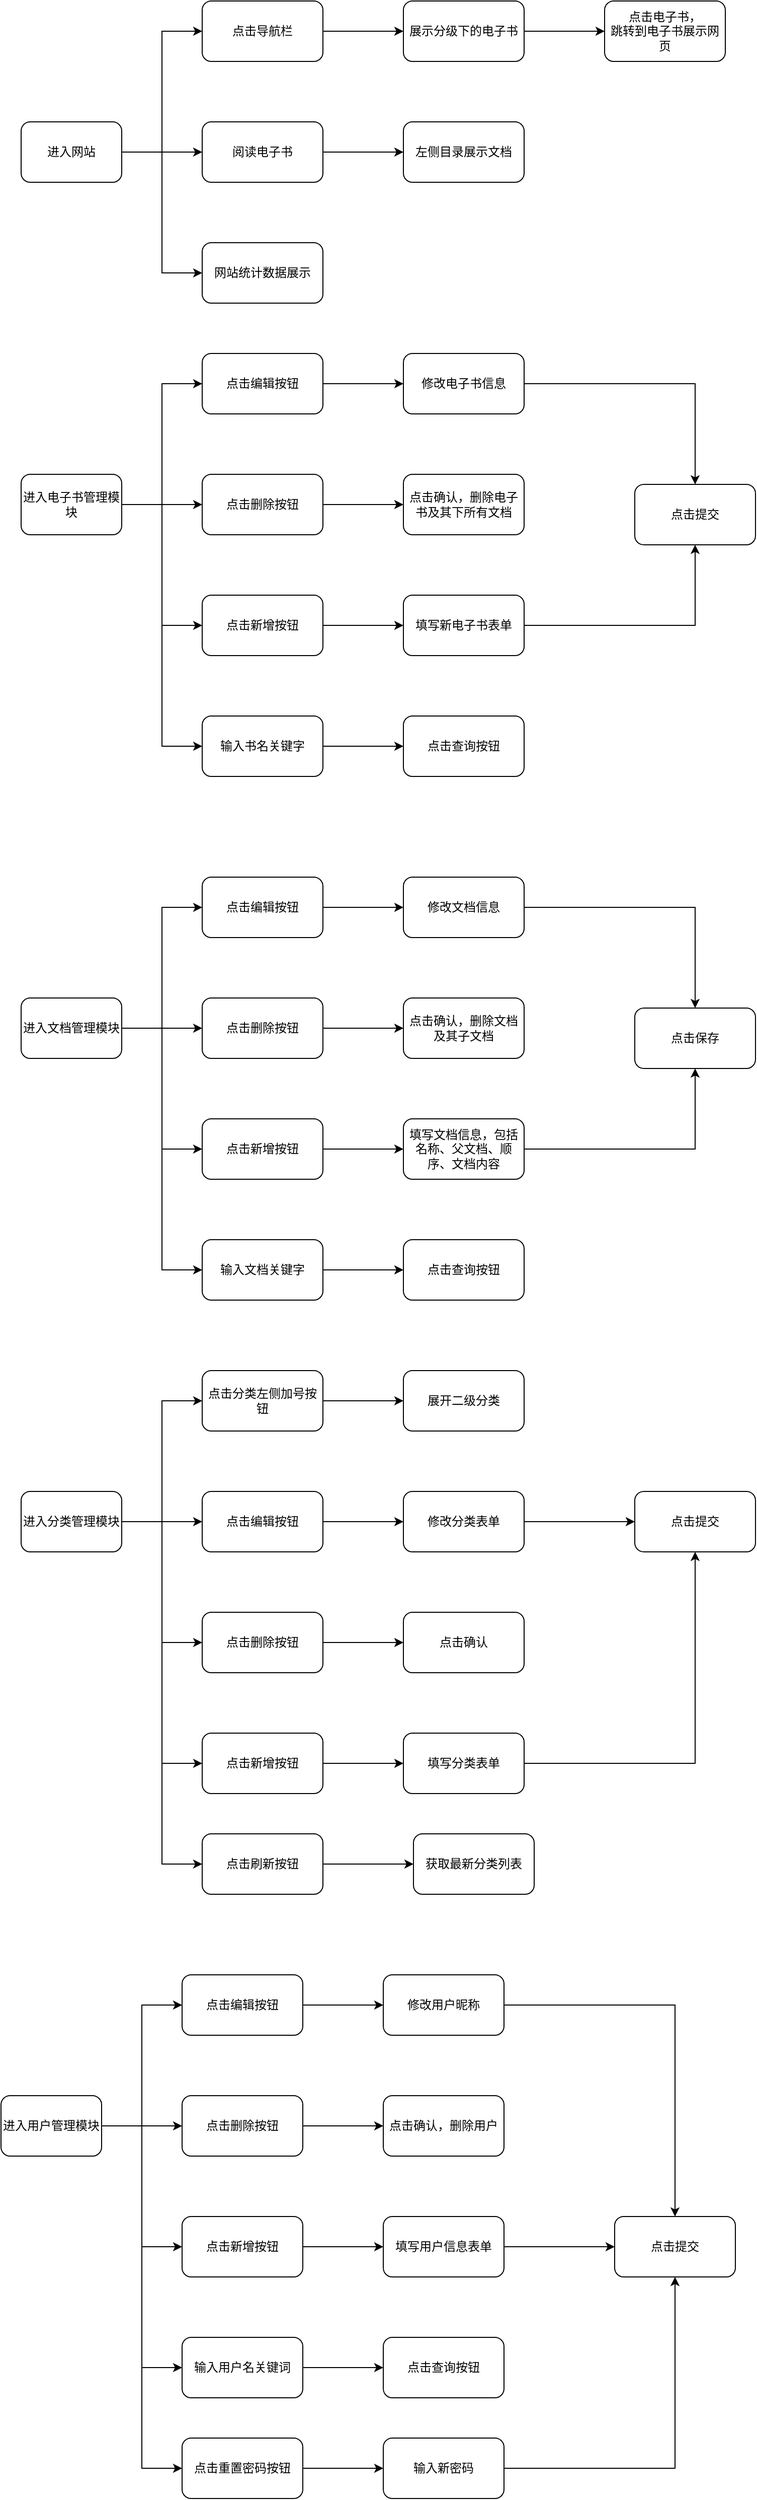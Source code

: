 <mxfile version="21.5.0" type="github">
  <diagram name="第 1 页" id="mgtr-4rrmqbTo_aQoOyT">
    <mxGraphModel dx="1290" dy="581" grid="1" gridSize="10" guides="1" tooltips="1" connect="1" arrows="1" fold="1" page="1" pageScale="1" pageWidth="827" pageHeight="1169" math="0" shadow="0">
      <root>
        <mxCell id="0" />
        <mxCell id="1" parent="0" />
        <mxCell id="u4kKicpj8qpOje5KMUva-3" style="edgeStyle=orthogonalEdgeStyle;rounded=0;orthogonalLoop=1;jettySize=auto;html=1;entryX=0;entryY=0.5;entryDx=0;entryDy=0;" edge="1" parent="1" source="u4kKicpj8qpOje5KMUva-2" target="u4kKicpj8qpOje5KMUva-4">
          <mxGeometry relative="1" as="geometry">
            <mxPoint x="320" y="180" as="targetPoint" />
          </mxGeometry>
        </mxCell>
        <mxCell id="u4kKicpj8qpOje5KMUva-10" style="edgeStyle=orthogonalEdgeStyle;rounded=0;orthogonalLoop=1;jettySize=auto;html=1;entryX=0;entryY=0.5;entryDx=0;entryDy=0;" edge="1" parent="1" source="u4kKicpj8qpOje5KMUva-2" target="u4kKicpj8qpOje5KMUva-9">
          <mxGeometry relative="1" as="geometry" />
        </mxCell>
        <mxCell id="u4kKicpj8qpOje5KMUva-12" style="edgeStyle=orthogonalEdgeStyle;rounded=0;orthogonalLoop=1;jettySize=auto;html=1;" edge="1" parent="1" source="u4kKicpj8qpOje5KMUva-2" target="u4kKicpj8qpOje5KMUva-11">
          <mxGeometry relative="1" as="geometry" />
        </mxCell>
        <mxCell id="u4kKicpj8qpOje5KMUva-2" value="进入网站" style="rounded=1;whiteSpace=wrap;html=1;" vertex="1" parent="1">
          <mxGeometry x="80" y="270" width="100" height="60" as="geometry" />
        </mxCell>
        <mxCell id="u4kKicpj8qpOje5KMUva-6" value="" style="edgeStyle=orthogonalEdgeStyle;rounded=0;orthogonalLoop=1;jettySize=auto;html=1;" edge="1" parent="1" source="u4kKicpj8qpOje5KMUva-4" target="u4kKicpj8qpOje5KMUva-5">
          <mxGeometry relative="1" as="geometry" />
        </mxCell>
        <mxCell id="u4kKicpj8qpOje5KMUva-4" value="点击导航栏" style="rounded=1;whiteSpace=wrap;html=1;" vertex="1" parent="1">
          <mxGeometry x="260" y="150" width="120" height="60" as="geometry" />
        </mxCell>
        <mxCell id="u4kKicpj8qpOje5KMUva-8" value="" style="edgeStyle=orthogonalEdgeStyle;rounded=0;orthogonalLoop=1;jettySize=auto;html=1;" edge="1" parent="1" source="u4kKicpj8qpOje5KMUva-5" target="u4kKicpj8qpOje5KMUva-7">
          <mxGeometry relative="1" as="geometry" />
        </mxCell>
        <mxCell id="u4kKicpj8qpOje5KMUva-5" value="展示分级下的电子书" style="whiteSpace=wrap;html=1;rounded=1;" vertex="1" parent="1">
          <mxGeometry x="460" y="150" width="120" height="60" as="geometry" />
        </mxCell>
        <mxCell id="u4kKicpj8qpOje5KMUva-7" value="点击电子书，&lt;br&gt;跳转到电子书展示网页" style="whiteSpace=wrap;html=1;rounded=1;" vertex="1" parent="1">
          <mxGeometry x="660" y="150" width="120" height="60" as="geometry" />
        </mxCell>
        <mxCell id="u4kKicpj8qpOje5KMUva-9" value="网站统计数据展示" style="rounded=1;whiteSpace=wrap;html=1;" vertex="1" parent="1">
          <mxGeometry x="260" y="390" width="120" height="60" as="geometry" />
        </mxCell>
        <mxCell id="u4kKicpj8qpOje5KMUva-14" value="" style="edgeStyle=orthogonalEdgeStyle;rounded=0;orthogonalLoop=1;jettySize=auto;html=1;" edge="1" parent="1" source="u4kKicpj8qpOje5KMUva-11" target="u4kKicpj8qpOje5KMUva-13">
          <mxGeometry relative="1" as="geometry" />
        </mxCell>
        <mxCell id="u4kKicpj8qpOje5KMUva-11" value="阅读电子书" style="rounded=1;whiteSpace=wrap;html=1;" vertex="1" parent="1">
          <mxGeometry x="260" y="270" width="120" height="60" as="geometry" />
        </mxCell>
        <mxCell id="u4kKicpj8qpOje5KMUva-13" value="左侧目录展示文档" style="whiteSpace=wrap;html=1;rounded=1;" vertex="1" parent="1">
          <mxGeometry x="460" y="270" width="120" height="60" as="geometry" />
        </mxCell>
        <mxCell id="u4kKicpj8qpOje5KMUva-15" style="edgeStyle=orthogonalEdgeStyle;rounded=0;orthogonalLoop=1;jettySize=auto;html=1;entryX=0;entryY=0.5;entryDx=0;entryDy=0;" edge="1" parent="1" source="u4kKicpj8qpOje5KMUva-18" target="u4kKicpj8qpOje5KMUva-20">
          <mxGeometry relative="1" as="geometry">
            <mxPoint x="320" y="530" as="targetPoint" />
          </mxGeometry>
        </mxCell>
        <mxCell id="u4kKicpj8qpOje5KMUva-16" style="edgeStyle=orthogonalEdgeStyle;rounded=0;orthogonalLoop=1;jettySize=auto;html=1;entryX=0;entryY=0.5;entryDx=0;entryDy=0;" edge="1" parent="1" source="u4kKicpj8qpOje5KMUva-18" target="u4kKicpj8qpOje5KMUva-22">
          <mxGeometry relative="1" as="geometry" />
        </mxCell>
        <mxCell id="u4kKicpj8qpOje5KMUva-17" style="edgeStyle=orthogonalEdgeStyle;rounded=0;orthogonalLoop=1;jettySize=auto;html=1;" edge="1" parent="1" source="u4kKicpj8qpOje5KMUva-18" target="u4kKicpj8qpOje5KMUva-24">
          <mxGeometry relative="1" as="geometry" />
        </mxCell>
        <mxCell id="u4kKicpj8qpOje5KMUva-30" style="edgeStyle=orthogonalEdgeStyle;rounded=0;orthogonalLoop=1;jettySize=auto;html=1;entryX=0;entryY=0.5;entryDx=0;entryDy=0;" edge="1" parent="1" source="u4kKicpj8qpOje5KMUva-18" target="u4kKicpj8qpOje5KMUva-28">
          <mxGeometry relative="1" as="geometry" />
        </mxCell>
        <mxCell id="u4kKicpj8qpOje5KMUva-18" value="进入电子书管理模块" style="rounded=1;whiteSpace=wrap;html=1;" vertex="1" parent="1">
          <mxGeometry x="80" y="620" width="100" height="60" as="geometry" />
        </mxCell>
        <mxCell id="u4kKicpj8qpOje5KMUva-19" value="" style="edgeStyle=orthogonalEdgeStyle;rounded=0;orthogonalLoop=1;jettySize=auto;html=1;" edge="1" parent="1" source="u4kKicpj8qpOje5KMUva-20" target="u4kKicpj8qpOje5KMUva-21">
          <mxGeometry relative="1" as="geometry" />
        </mxCell>
        <mxCell id="u4kKicpj8qpOje5KMUva-20" value="点击编辑按钮" style="rounded=1;whiteSpace=wrap;html=1;" vertex="1" parent="1">
          <mxGeometry x="260" y="500" width="120" height="60" as="geometry" />
        </mxCell>
        <mxCell id="u4kKicpj8qpOje5KMUva-34" style="edgeStyle=orthogonalEdgeStyle;rounded=0;orthogonalLoop=1;jettySize=auto;html=1;entryX=0.5;entryY=0;entryDx=0;entryDy=0;" edge="1" parent="1" source="u4kKicpj8qpOje5KMUva-21" target="u4kKicpj8qpOje5KMUva-33">
          <mxGeometry relative="1" as="geometry" />
        </mxCell>
        <mxCell id="u4kKicpj8qpOje5KMUva-21" value="修改电子书信息" style="whiteSpace=wrap;html=1;rounded=1;" vertex="1" parent="1">
          <mxGeometry x="460" y="500" width="120" height="60" as="geometry" />
        </mxCell>
        <mxCell id="u4kKicpj8qpOje5KMUva-27" style="edgeStyle=orthogonalEdgeStyle;rounded=0;orthogonalLoop=1;jettySize=auto;html=1;" edge="1" parent="1" source="u4kKicpj8qpOje5KMUva-22" target="u4kKicpj8qpOje5KMUva-26">
          <mxGeometry relative="1" as="geometry" />
        </mxCell>
        <mxCell id="u4kKicpj8qpOje5KMUva-22" value="点击新增按钮" style="rounded=1;whiteSpace=wrap;html=1;" vertex="1" parent="1">
          <mxGeometry x="260" y="740" width="120" height="60" as="geometry" />
        </mxCell>
        <mxCell id="u4kKicpj8qpOje5KMUva-23" value="" style="edgeStyle=orthogonalEdgeStyle;rounded=0;orthogonalLoop=1;jettySize=auto;html=1;" edge="1" parent="1" source="u4kKicpj8qpOje5KMUva-24" target="u4kKicpj8qpOje5KMUva-25">
          <mxGeometry relative="1" as="geometry" />
        </mxCell>
        <mxCell id="u4kKicpj8qpOje5KMUva-24" value="点击删除按钮" style="rounded=1;whiteSpace=wrap;html=1;" vertex="1" parent="1">
          <mxGeometry x="260" y="620" width="120" height="60" as="geometry" />
        </mxCell>
        <mxCell id="u4kKicpj8qpOje5KMUva-25" value="点击确认，删除电子书及其下所有文档" style="whiteSpace=wrap;html=1;rounded=1;" vertex="1" parent="1">
          <mxGeometry x="460" y="620" width="120" height="60" as="geometry" />
        </mxCell>
        <mxCell id="u4kKicpj8qpOje5KMUva-35" style="edgeStyle=orthogonalEdgeStyle;rounded=0;orthogonalLoop=1;jettySize=auto;html=1;entryX=0.5;entryY=1;entryDx=0;entryDy=0;" edge="1" parent="1" source="u4kKicpj8qpOje5KMUva-26" target="u4kKicpj8qpOje5KMUva-33">
          <mxGeometry relative="1" as="geometry" />
        </mxCell>
        <mxCell id="u4kKicpj8qpOje5KMUva-26" value="填写新电子书表单" style="rounded=1;whiteSpace=wrap;html=1;" vertex="1" parent="1">
          <mxGeometry x="460" y="740" width="120" height="60" as="geometry" />
        </mxCell>
        <mxCell id="u4kKicpj8qpOje5KMUva-32" value="" style="edgeStyle=orthogonalEdgeStyle;rounded=0;orthogonalLoop=1;jettySize=auto;html=1;" edge="1" parent="1" source="u4kKicpj8qpOje5KMUva-28" target="u4kKicpj8qpOje5KMUva-31">
          <mxGeometry relative="1" as="geometry" />
        </mxCell>
        <mxCell id="u4kKicpj8qpOje5KMUva-28" value="输入书名关键字" style="whiteSpace=wrap;html=1;rounded=1;" vertex="1" parent="1">
          <mxGeometry x="260" y="860" width="120" height="60" as="geometry" />
        </mxCell>
        <mxCell id="u4kKicpj8qpOje5KMUva-31" value="点击查询按钮" style="whiteSpace=wrap;html=1;rounded=1;" vertex="1" parent="1">
          <mxGeometry x="460" y="860" width="120" height="60" as="geometry" />
        </mxCell>
        <mxCell id="u4kKicpj8qpOje5KMUva-33" value="点击提交" style="rounded=1;whiteSpace=wrap;html=1;" vertex="1" parent="1">
          <mxGeometry x="690" y="630" width="120" height="60" as="geometry" />
        </mxCell>
        <mxCell id="u4kKicpj8qpOje5KMUva-36" style="edgeStyle=orthogonalEdgeStyle;rounded=0;orthogonalLoop=1;jettySize=auto;html=1;entryX=0;entryY=0.5;entryDx=0;entryDy=0;" edge="1" parent="1" source="u4kKicpj8qpOje5KMUva-40" target="u4kKicpj8qpOje5KMUva-42">
          <mxGeometry relative="1" as="geometry">
            <mxPoint x="320" y="1050" as="targetPoint" />
          </mxGeometry>
        </mxCell>
        <mxCell id="u4kKicpj8qpOje5KMUva-37" style="edgeStyle=orthogonalEdgeStyle;rounded=0;orthogonalLoop=1;jettySize=auto;html=1;entryX=0;entryY=0.5;entryDx=0;entryDy=0;" edge="1" parent="1" source="u4kKicpj8qpOje5KMUva-40" target="u4kKicpj8qpOje5KMUva-46">
          <mxGeometry relative="1" as="geometry" />
        </mxCell>
        <mxCell id="u4kKicpj8qpOje5KMUva-38" style="edgeStyle=orthogonalEdgeStyle;rounded=0;orthogonalLoop=1;jettySize=auto;html=1;" edge="1" parent="1" source="u4kKicpj8qpOje5KMUva-40" target="u4kKicpj8qpOje5KMUva-48">
          <mxGeometry relative="1" as="geometry" />
        </mxCell>
        <mxCell id="u4kKicpj8qpOje5KMUva-39" style="edgeStyle=orthogonalEdgeStyle;rounded=0;orthogonalLoop=1;jettySize=auto;html=1;entryX=0;entryY=0.5;entryDx=0;entryDy=0;" edge="1" parent="1" source="u4kKicpj8qpOje5KMUva-40" target="u4kKicpj8qpOje5KMUva-53">
          <mxGeometry relative="1" as="geometry" />
        </mxCell>
        <mxCell id="u4kKicpj8qpOje5KMUva-40" value="进入文档管理模块" style="rounded=1;whiteSpace=wrap;html=1;" vertex="1" parent="1">
          <mxGeometry x="80" y="1140" width="100" height="60" as="geometry" />
        </mxCell>
        <mxCell id="u4kKicpj8qpOje5KMUva-41" value="" style="edgeStyle=orthogonalEdgeStyle;rounded=0;orthogonalLoop=1;jettySize=auto;html=1;" edge="1" parent="1" source="u4kKicpj8qpOje5KMUva-42" target="u4kKicpj8qpOje5KMUva-44">
          <mxGeometry relative="1" as="geometry" />
        </mxCell>
        <mxCell id="u4kKicpj8qpOje5KMUva-42" value="点击编辑按钮" style="rounded=1;whiteSpace=wrap;html=1;" vertex="1" parent="1">
          <mxGeometry x="260" y="1020" width="120" height="60" as="geometry" />
        </mxCell>
        <mxCell id="u4kKicpj8qpOje5KMUva-43" style="edgeStyle=orthogonalEdgeStyle;rounded=0;orthogonalLoop=1;jettySize=auto;html=1;entryX=0.5;entryY=0;entryDx=0;entryDy=0;" edge="1" parent="1" source="u4kKicpj8qpOje5KMUva-44" target="u4kKicpj8qpOje5KMUva-55">
          <mxGeometry relative="1" as="geometry" />
        </mxCell>
        <mxCell id="u4kKicpj8qpOje5KMUva-44" value="修改文档信息" style="whiteSpace=wrap;html=1;rounded=1;" vertex="1" parent="1">
          <mxGeometry x="460" y="1020" width="120" height="60" as="geometry" />
        </mxCell>
        <mxCell id="u4kKicpj8qpOje5KMUva-45" style="edgeStyle=orthogonalEdgeStyle;rounded=0;orthogonalLoop=1;jettySize=auto;html=1;" edge="1" parent="1" source="u4kKicpj8qpOje5KMUva-46" target="u4kKicpj8qpOje5KMUva-51">
          <mxGeometry relative="1" as="geometry" />
        </mxCell>
        <mxCell id="u4kKicpj8qpOje5KMUva-46" value="点击新增按钮" style="rounded=1;whiteSpace=wrap;html=1;" vertex="1" parent="1">
          <mxGeometry x="260" y="1260" width="120" height="60" as="geometry" />
        </mxCell>
        <mxCell id="u4kKicpj8qpOje5KMUva-47" value="" style="edgeStyle=orthogonalEdgeStyle;rounded=0;orthogonalLoop=1;jettySize=auto;html=1;" edge="1" parent="1" source="u4kKicpj8qpOje5KMUva-48" target="u4kKicpj8qpOje5KMUva-49">
          <mxGeometry relative="1" as="geometry" />
        </mxCell>
        <mxCell id="u4kKicpj8qpOje5KMUva-48" value="点击删除按钮" style="rounded=1;whiteSpace=wrap;html=1;" vertex="1" parent="1">
          <mxGeometry x="260" y="1140" width="120" height="60" as="geometry" />
        </mxCell>
        <mxCell id="u4kKicpj8qpOje5KMUva-49" value="点击确认，删除文档及其子文档" style="whiteSpace=wrap;html=1;rounded=1;" vertex="1" parent="1">
          <mxGeometry x="460" y="1140" width="120" height="60" as="geometry" />
        </mxCell>
        <mxCell id="u4kKicpj8qpOje5KMUva-50" style="edgeStyle=orthogonalEdgeStyle;rounded=0;orthogonalLoop=1;jettySize=auto;html=1;entryX=0.5;entryY=1;entryDx=0;entryDy=0;" edge="1" parent="1" source="u4kKicpj8qpOje5KMUva-51" target="u4kKicpj8qpOje5KMUva-55">
          <mxGeometry relative="1" as="geometry" />
        </mxCell>
        <mxCell id="u4kKicpj8qpOje5KMUva-51" value="填写文档信息，包括名称、父文档、顺序、文档内容" style="rounded=1;whiteSpace=wrap;html=1;" vertex="1" parent="1">
          <mxGeometry x="460" y="1260" width="120" height="60" as="geometry" />
        </mxCell>
        <mxCell id="u4kKicpj8qpOje5KMUva-52" value="" style="edgeStyle=orthogonalEdgeStyle;rounded=0;orthogonalLoop=1;jettySize=auto;html=1;" edge="1" parent="1" source="u4kKicpj8qpOje5KMUva-53" target="u4kKicpj8qpOje5KMUva-54">
          <mxGeometry relative="1" as="geometry" />
        </mxCell>
        <mxCell id="u4kKicpj8qpOje5KMUva-53" value="输入文档关键字" style="whiteSpace=wrap;html=1;rounded=1;" vertex="1" parent="1">
          <mxGeometry x="260" y="1380" width="120" height="60" as="geometry" />
        </mxCell>
        <mxCell id="u4kKicpj8qpOje5KMUva-54" value="点击查询按钮" style="whiteSpace=wrap;html=1;rounded=1;" vertex="1" parent="1">
          <mxGeometry x="460" y="1380" width="120" height="60" as="geometry" />
        </mxCell>
        <mxCell id="u4kKicpj8qpOje5KMUva-55" value="点击保存" style="rounded=1;whiteSpace=wrap;html=1;" vertex="1" parent="1">
          <mxGeometry x="690" y="1150" width="120" height="60" as="geometry" />
        </mxCell>
        <mxCell id="u4kKicpj8qpOje5KMUva-56" style="edgeStyle=orthogonalEdgeStyle;rounded=0;orthogonalLoop=1;jettySize=auto;html=1;entryX=0;entryY=0.5;entryDx=0;entryDy=0;" edge="1" parent="1" source="u4kKicpj8qpOje5KMUva-60" target="u4kKicpj8qpOje5KMUva-62">
          <mxGeometry relative="1" as="geometry">
            <mxPoint x="320" y="1540" as="targetPoint" />
          </mxGeometry>
        </mxCell>
        <mxCell id="u4kKicpj8qpOje5KMUva-57" style="edgeStyle=orthogonalEdgeStyle;rounded=0;orthogonalLoop=1;jettySize=auto;html=1;entryX=0;entryY=0.5;entryDx=0;entryDy=0;" edge="1" parent="1" source="u4kKicpj8qpOje5KMUva-60" target="u4kKicpj8qpOje5KMUva-66">
          <mxGeometry relative="1" as="geometry" />
        </mxCell>
        <mxCell id="u4kKicpj8qpOje5KMUva-58" style="edgeStyle=orthogonalEdgeStyle;rounded=0;orthogonalLoop=1;jettySize=auto;html=1;" edge="1" parent="1" source="u4kKicpj8qpOje5KMUva-60" target="u4kKicpj8qpOje5KMUva-68">
          <mxGeometry relative="1" as="geometry" />
        </mxCell>
        <mxCell id="u4kKicpj8qpOje5KMUva-59" style="edgeStyle=orthogonalEdgeStyle;rounded=0;orthogonalLoop=1;jettySize=auto;html=1;entryX=0;entryY=0.5;entryDx=0;entryDy=0;" edge="1" parent="1" source="u4kKicpj8qpOje5KMUva-60" target="u4kKicpj8qpOje5KMUva-73">
          <mxGeometry relative="1" as="geometry" />
        </mxCell>
        <mxCell id="u4kKicpj8qpOje5KMUva-81" style="edgeStyle=orthogonalEdgeStyle;rounded=0;orthogonalLoop=1;jettySize=auto;html=1;entryX=0;entryY=0.5;entryDx=0;entryDy=0;" edge="1" parent="1" source="u4kKicpj8qpOje5KMUva-60" target="u4kKicpj8qpOje5KMUva-79">
          <mxGeometry relative="1" as="geometry" />
        </mxCell>
        <mxCell id="u4kKicpj8qpOje5KMUva-60" value="进入分类管理模块" style="rounded=1;whiteSpace=wrap;html=1;" vertex="1" parent="1">
          <mxGeometry x="80" y="1630" width="100" height="60" as="geometry" />
        </mxCell>
        <mxCell id="u4kKicpj8qpOje5KMUva-61" value="" style="edgeStyle=orthogonalEdgeStyle;rounded=0;orthogonalLoop=1;jettySize=auto;html=1;" edge="1" parent="1" source="u4kKicpj8qpOje5KMUva-62" target="u4kKicpj8qpOje5KMUva-64">
          <mxGeometry relative="1" as="geometry" />
        </mxCell>
        <mxCell id="u4kKicpj8qpOje5KMUva-62" value="点击分类左侧加号按钮" style="rounded=1;whiteSpace=wrap;html=1;" vertex="1" parent="1">
          <mxGeometry x="260" y="1510" width="120" height="60" as="geometry" />
        </mxCell>
        <mxCell id="u4kKicpj8qpOje5KMUva-64" value="展开二级分类" style="whiteSpace=wrap;html=1;rounded=1;" vertex="1" parent="1">
          <mxGeometry x="460" y="1510" width="120" height="60" as="geometry" />
        </mxCell>
        <mxCell id="u4kKicpj8qpOje5KMUva-65" style="edgeStyle=orthogonalEdgeStyle;rounded=0;orthogonalLoop=1;jettySize=auto;html=1;" edge="1" parent="1" source="u4kKicpj8qpOje5KMUva-66" target="u4kKicpj8qpOje5KMUva-71">
          <mxGeometry relative="1" as="geometry" />
        </mxCell>
        <mxCell id="u4kKicpj8qpOje5KMUva-66" value="点击删除按钮" style="rounded=1;whiteSpace=wrap;html=1;" vertex="1" parent="1">
          <mxGeometry x="260" y="1750" width="120" height="60" as="geometry" />
        </mxCell>
        <mxCell id="u4kKicpj8qpOje5KMUva-67" value="" style="edgeStyle=orthogonalEdgeStyle;rounded=0;orthogonalLoop=1;jettySize=auto;html=1;" edge="1" parent="1" source="u4kKicpj8qpOje5KMUva-68" target="u4kKicpj8qpOje5KMUva-69">
          <mxGeometry relative="1" as="geometry" />
        </mxCell>
        <mxCell id="u4kKicpj8qpOje5KMUva-68" value="点击编辑按钮" style="rounded=1;whiteSpace=wrap;html=1;" vertex="1" parent="1">
          <mxGeometry x="260" y="1630" width="120" height="60" as="geometry" />
        </mxCell>
        <mxCell id="u4kKicpj8qpOje5KMUva-76" style="edgeStyle=orthogonalEdgeStyle;rounded=0;orthogonalLoop=1;jettySize=auto;html=1;entryX=0;entryY=0.5;entryDx=0;entryDy=0;" edge="1" parent="1" source="u4kKicpj8qpOje5KMUva-69" target="u4kKicpj8qpOje5KMUva-75">
          <mxGeometry relative="1" as="geometry" />
        </mxCell>
        <mxCell id="u4kKicpj8qpOje5KMUva-69" value="修改分类表单" style="whiteSpace=wrap;html=1;rounded=1;" vertex="1" parent="1">
          <mxGeometry x="460" y="1630" width="120" height="60" as="geometry" />
        </mxCell>
        <mxCell id="u4kKicpj8qpOje5KMUva-71" value="点击确认" style="rounded=1;whiteSpace=wrap;html=1;" vertex="1" parent="1">
          <mxGeometry x="460" y="1750" width="120" height="60" as="geometry" />
        </mxCell>
        <mxCell id="u4kKicpj8qpOje5KMUva-72" value="" style="edgeStyle=orthogonalEdgeStyle;rounded=0;orthogonalLoop=1;jettySize=auto;html=1;" edge="1" parent="1" source="u4kKicpj8qpOje5KMUva-73" target="u4kKicpj8qpOje5KMUva-74">
          <mxGeometry relative="1" as="geometry" />
        </mxCell>
        <mxCell id="u4kKicpj8qpOje5KMUva-73" value="点击新增按钮" style="whiteSpace=wrap;html=1;rounded=1;" vertex="1" parent="1">
          <mxGeometry x="260" y="1870" width="120" height="60" as="geometry" />
        </mxCell>
        <mxCell id="u4kKicpj8qpOje5KMUva-77" style="edgeStyle=orthogonalEdgeStyle;rounded=0;orthogonalLoop=1;jettySize=auto;html=1;entryX=0.5;entryY=1;entryDx=0;entryDy=0;" edge="1" parent="1" source="u4kKicpj8qpOje5KMUva-74" target="u4kKicpj8qpOje5KMUva-75">
          <mxGeometry relative="1" as="geometry" />
        </mxCell>
        <mxCell id="u4kKicpj8qpOje5KMUva-74" value="填写分类表单" style="whiteSpace=wrap;html=1;rounded=1;" vertex="1" parent="1">
          <mxGeometry x="460" y="1870" width="120" height="60" as="geometry" />
        </mxCell>
        <mxCell id="u4kKicpj8qpOje5KMUva-75" value="点击提交" style="rounded=1;whiteSpace=wrap;html=1;" vertex="1" parent="1">
          <mxGeometry x="690" y="1630" width="120" height="60" as="geometry" />
        </mxCell>
        <mxCell id="u4kKicpj8qpOje5KMUva-78" value="" style="edgeStyle=orthogonalEdgeStyle;rounded=0;orthogonalLoop=1;jettySize=auto;html=1;" edge="1" parent="1" source="u4kKicpj8qpOje5KMUva-79" target="u4kKicpj8qpOje5KMUva-80">
          <mxGeometry relative="1" as="geometry" />
        </mxCell>
        <mxCell id="u4kKicpj8qpOje5KMUva-79" value="点击刷新按钮" style="whiteSpace=wrap;html=1;rounded=1;" vertex="1" parent="1">
          <mxGeometry x="260" y="1970" width="120" height="60" as="geometry" />
        </mxCell>
        <mxCell id="u4kKicpj8qpOje5KMUva-80" value="获取最新分类列表" style="whiteSpace=wrap;html=1;rounded=1;" vertex="1" parent="1">
          <mxGeometry x="470" y="1970" width="120" height="60" as="geometry" />
        </mxCell>
        <mxCell id="u4kKicpj8qpOje5KMUva-101" style="edgeStyle=orthogonalEdgeStyle;rounded=0;orthogonalLoop=1;jettySize=auto;html=1;entryX=0;entryY=0.5;entryDx=0;entryDy=0;" edge="1" parent="1" source="u4kKicpj8qpOje5KMUva-105" target="u4kKicpj8qpOje5KMUva-107">
          <mxGeometry relative="1" as="geometry">
            <mxPoint x="300" y="2140" as="targetPoint" />
          </mxGeometry>
        </mxCell>
        <mxCell id="u4kKicpj8qpOje5KMUva-102" style="edgeStyle=orthogonalEdgeStyle;rounded=0;orthogonalLoop=1;jettySize=auto;html=1;entryX=0;entryY=0.5;entryDx=0;entryDy=0;" edge="1" parent="1" source="u4kKicpj8qpOje5KMUva-105" target="u4kKicpj8qpOje5KMUva-111">
          <mxGeometry relative="1" as="geometry" />
        </mxCell>
        <mxCell id="u4kKicpj8qpOje5KMUva-103" style="edgeStyle=orthogonalEdgeStyle;rounded=0;orthogonalLoop=1;jettySize=auto;html=1;" edge="1" parent="1" source="u4kKicpj8qpOje5KMUva-105" target="u4kKicpj8qpOje5KMUva-113">
          <mxGeometry relative="1" as="geometry" />
        </mxCell>
        <mxCell id="u4kKicpj8qpOje5KMUva-104" style="edgeStyle=orthogonalEdgeStyle;rounded=0;orthogonalLoop=1;jettySize=auto;html=1;entryX=0;entryY=0.5;entryDx=0;entryDy=0;" edge="1" parent="1" source="u4kKicpj8qpOje5KMUva-105" target="u4kKicpj8qpOje5KMUva-118">
          <mxGeometry relative="1" as="geometry" />
        </mxCell>
        <mxCell id="u4kKicpj8qpOje5KMUva-124" style="edgeStyle=orthogonalEdgeStyle;rounded=0;orthogonalLoop=1;jettySize=auto;html=1;entryX=0;entryY=0.5;entryDx=0;entryDy=0;" edge="1" parent="1" source="u4kKicpj8qpOje5KMUva-105" target="u4kKicpj8qpOje5KMUva-122">
          <mxGeometry relative="1" as="geometry" />
        </mxCell>
        <mxCell id="u4kKicpj8qpOje5KMUva-105" value="进入用户管理模块" style="rounded=1;whiteSpace=wrap;html=1;" vertex="1" parent="1">
          <mxGeometry x="60" y="2230" width="100" height="60" as="geometry" />
        </mxCell>
        <mxCell id="u4kKicpj8qpOje5KMUva-106" value="" style="edgeStyle=orthogonalEdgeStyle;rounded=0;orthogonalLoop=1;jettySize=auto;html=1;" edge="1" parent="1" source="u4kKicpj8qpOje5KMUva-107" target="u4kKicpj8qpOje5KMUva-109">
          <mxGeometry relative="1" as="geometry" />
        </mxCell>
        <mxCell id="u4kKicpj8qpOje5KMUva-107" value="点击编辑按钮" style="rounded=1;whiteSpace=wrap;html=1;" vertex="1" parent="1">
          <mxGeometry x="240" y="2110" width="120" height="60" as="geometry" />
        </mxCell>
        <mxCell id="u4kKicpj8qpOje5KMUva-108" style="edgeStyle=orthogonalEdgeStyle;rounded=0;orthogonalLoop=1;jettySize=auto;html=1;entryX=0.5;entryY=0;entryDx=0;entryDy=0;" edge="1" parent="1" source="u4kKicpj8qpOje5KMUva-109" target="u4kKicpj8qpOje5KMUva-120">
          <mxGeometry relative="1" as="geometry" />
        </mxCell>
        <mxCell id="u4kKicpj8qpOje5KMUva-109" value="修改用户昵称" style="whiteSpace=wrap;html=1;rounded=1;" vertex="1" parent="1">
          <mxGeometry x="440" y="2110" width="120" height="60" as="geometry" />
        </mxCell>
        <mxCell id="u4kKicpj8qpOje5KMUva-110" style="edgeStyle=orthogonalEdgeStyle;rounded=0;orthogonalLoop=1;jettySize=auto;html=1;" edge="1" parent="1" source="u4kKicpj8qpOje5KMUva-111" target="u4kKicpj8qpOje5KMUva-116">
          <mxGeometry relative="1" as="geometry" />
        </mxCell>
        <mxCell id="u4kKicpj8qpOje5KMUva-111" value="点击新增按钮" style="rounded=1;whiteSpace=wrap;html=1;" vertex="1" parent="1">
          <mxGeometry x="240" y="2350" width="120" height="60" as="geometry" />
        </mxCell>
        <mxCell id="u4kKicpj8qpOje5KMUva-112" value="" style="edgeStyle=orthogonalEdgeStyle;rounded=0;orthogonalLoop=1;jettySize=auto;html=1;" edge="1" parent="1" source="u4kKicpj8qpOje5KMUva-113" target="u4kKicpj8qpOje5KMUva-114">
          <mxGeometry relative="1" as="geometry" />
        </mxCell>
        <mxCell id="u4kKicpj8qpOje5KMUva-113" value="点击删除按钮" style="rounded=1;whiteSpace=wrap;html=1;" vertex="1" parent="1">
          <mxGeometry x="240" y="2230" width="120" height="60" as="geometry" />
        </mxCell>
        <mxCell id="u4kKicpj8qpOje5KMUva-114" value="点击确认，删除用户" style="whiteSpace=wrap;html=1;rounded=1;" vertex="1" parent="1">
          <mxGeometry x="440" y="2230" width="120" height="60" as="geometry" />
        </mxCell>
        <mxCell id="u4kKicpj8qpOje5KMUva-126" style="edgeStyle=orthogonalEdgeStyle;rounded=0;orthogonalLoop=1;jettySize=auto;html=1;entryX=0;entryY=0.5;entryDx=0;entryDy=0;" edge="1" parent="1" source="u4kKicpj8qpOje5KMUva-116" target="u4kKicpj8qpOje5KMUva-120">
          <mxGeometry relative="1" as="geometry" />
        </mxCell>
        <mxCell id="u4kKicpj8qpOje5KMUva-116" value="填写用户信息表单" style="rounded=1;whiteSpace=wrap;html=1;" vertex="1" parent="1">
          <mxGeometry x="440" y="2350" width="120" height="60" as="geometry" />
        </mxCell>
        <mxCell id="u4kKicpj8qpOje5KMUva-117" value="" style="edgeStyle=orthogonalEdgeStyle;rounded=0;orthogonalLoop=1;jettySize=auto;html=1;" edge="1" parent="1" source="u4kKicpj8qpOje5KMUva-118" target="u4kKicpj8qpOje5KMUva-119">
          <mxGeometry relative="1" as="geometry" />
        </mxCell>
        <mxCell id="u4kKicpj8qpOje5KMUva-118" value="输入用户名关键词" style="whiteSpace=wrap;html=1;rounded=1;" vertex="1" parent="1">
          <mxGeometry x="240" y="2470" width="120" height="60" as="geometry" />
        </mxCell>
        <mxCell id="u4kKicpj8qpOje5KMUva-119" value="点击查询按钮" style="whiteSpace=wrap;html=1;rounded=1;" vertex="1" parent="1">
          <mxGeometry x="440" y="2470" width="120" height="60" as="geometry" />
        </mxCell>
        <mxCell id="u4kKicpj8qpOje5KMUva-120" value="点击提交" style="rounded=1;whiteSpace=wrap;html=1;" vertex="1" parent="1">
          <mxGeometry x="670" y="2350" width="120" height="60" as="geometry" />
        </mxCell>
        <mxCell id="u4kKicpj8qpOje5KMUva-121" value="" style="edgeStyle=orthogonalEdgeStyle;rounded=0;orthogonalLoop=1;jettySize=auto;html=1;" edge="1" parent="1" source="u4kKicpj8qpOje5KMUva-122" target="u4kKicpj8qpOje5KMUva-123">
          <mxGeometry relative="1" as="geometry" />
        </mxCell>
        <mxCell id="u4kKicpj8qpOje5KMUva-122" value="点击重置密码按钮" style="whiteSpace=wrap;html=1;rounded=1;" vertex="1" parent="1">
          <mxGeometry x="240" y="2570" width="120" height="60" as="geometry" />
        </mxCell>
        <mxCell id="u4kKicpj8qpOje5KMUva-125" style="edgeStyle=orthogonalEdgeStyle;rounded=0;orthogonalLoop=1;jettySize=auto;html=1;entryX=0.5;entryY=1;entryDx=0;entryDy=0;" edge="1" parent="1" source="u4kKicpj8qpOje5KMUva-123" target="u4kKicpj8qpOje5KMUva-120">
          <mxGeometry relative="1" as="geometry" />
        </mxCell>
        <mxCell id="u4kKicpj8qpOje5KMUva-123" value="输入新密码" style="whiteSpace=wrap;html=1;rounded=1;" vertex="1" parent="1">
          <mxGeometry x="440" y="2570" width="120" height="60" as="geometry" />
        </mxCell>
      </root>
    </mxGraphModel>
  </diagram>
</mxfile>

